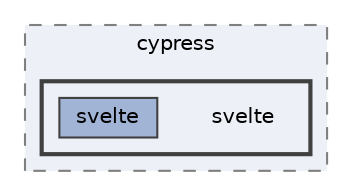 digraph "C:/Users/arisc/OneDrive/Documents/GitHub/FINAL/EcoEats-Project/node_modules/cypress/svelte"
{
 // LATEX_PDF_SIZE
  bgcolor="transparent";
  edge [fontname=Helvetica,fontsize=10,labelfontname=Helvetica,labelfontsize=10];
  node [fontname=Helvetica,fontsize=10,shape=box,height=0.2,width=0.4];
  compound=true
  subgraph clusterdir_d30dfff7052ec0a380fc90e430066eef {
    graph [ bgcolor="#edf0f7", pencolor="grey50", label="cypress", fontname=Helvetica,fontsize=10 style="filled,dashed", URL="dir_d30dfff7052ec0a380fc90e430066eef.html",tooltip=""]
  subgraph clusterdir_b53289142a5f63a61799dc12fadedeee {
    graph [ bgcolor="#edf0f7", pencolor="grey25", label="", fontname=Helvetica,fontsize=10 style="filled,bold", URL="dir_b53289142a5f63a61799dc12fadedeee.html",tooltip=""]
    dir_b53289142a5f63a61799dc12fadedeee [shape=plaintext, label="svelte"];
  dir_3e3d0c47a82855ad73b93bdf244b793e [label="svelte", fillcolor="#a2b4d6", color="grey25", style="filled", URL="dir_3e3d0c47a82855ad73b93bdf244b793e.html",tooltip=""];
  }
  }
}
